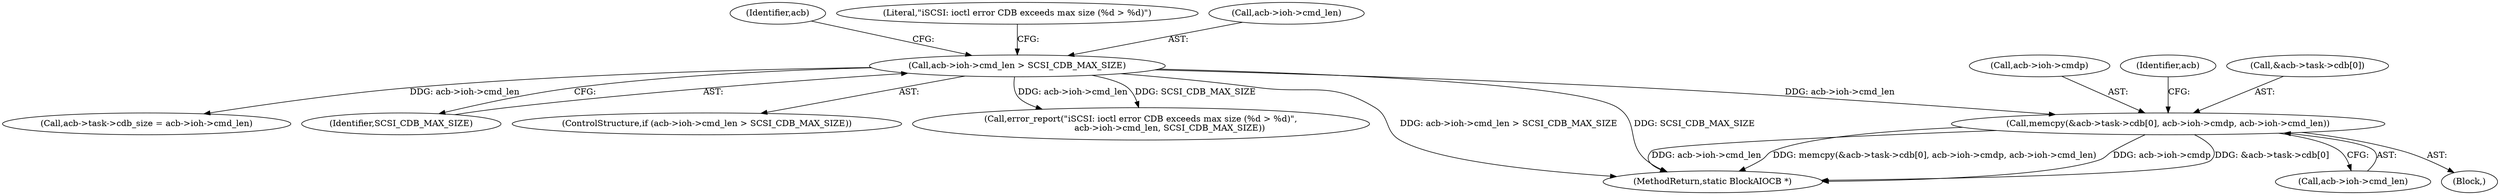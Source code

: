 digraph "0_qemu_a6b3167fa0e825aebb5a7cd8b437b6d41584a196@API" {
"1000243" [label="(Call,memcpy(&acb->task->cdb[0], acb->ioh->cmdp, acb->ioh->cmd_len))"];
"1000171" [label="(Call,acb->ioh->cmd_len > SCSI_CDB_MAX_SIZE)"];
"1000252" [label="(Call,acb->ioh->cmdp)"];
"1000420" [label="(MethodReturn,static BlockAIOCB *)"];
"1000193" [label="(Identifier,acb)"];
"1000232" [label="(Call,acb->task->cdb_size = acb->ioh->cmd_len)"];
"1000243" [label="(Call,memcpy(&acb->task->cdb[0], acb->ioh->cmdp, acb->ioh->cmd_len))"];
"1000177" [label="(Identifier,SCSI_CDB_MAX_SIZE)"];
"1000257" [label="(Call,acb->ioh->cmd_len)"];
"1000180" [label="(Literal,\"iSCSI: ioctl error CDB exceeds max size (%d > %d)\")"];
"1000265" [label="(Identifier,acb)"];
"1000171" [label="(Call,acb->ioh->cmd_len > SCSI_CDB_MAX_SIZE)"];
"1000170" [label="(ControlStructure,if (acb->ioh->cmd_len > SCSI_CDB_MAX_SIZE))"];
"1000179" [label="(Call,error_report(\"iSCSI: ioctl error CDB exceeds max size (%d > %d)\",\n                     acb->ioh->cmd_len, SCSI_CDB_MAX_SIZE))"];
"1000244" [label="(Call,&acb->task->cdb[0])"];
"1000107" [label="(Block,)"];
"1000172" [label="(Call,acb->ioh->cmd_len)"];
"1000243" -> "1000107"  [label="AST: "];
"1000243" -> "1000257"  [label="CFG: "];
"1000244" -> "1000243"  [label="AST: "];
"1000252" -> "1000243"  [label="AST: "];
"1000257" -> "1000243"  [label="AST: "];
"1000265" -> "1000243"  [label="CFG: "];
"1000243" -> "1000420"  [label="DDG: acb->ioh->cmdp"];
"1000243" -> "1000420"  [label="DDG: &acb->task->cdb[0]"];
"1000243" -> "1000420"  [label="DDG: acb->ioh->cmd_len"];
"1000243" -> "1000420"  [label="DDG: memcpy(&acb->task->cdb[0], acb->ioh->cmdp, acb->ioh->cmd_len)"];
"1000171" -> "1000243"  [label="DDG: acb->ioh->cmd_len"];
"1000171" -> "1000170"  [label="AST: "];
"1000171" -> "1000177"  [label="CFG: "];
"1000172" -> "1000171"  [label="AST: "];
"1000177" -> "1000171"  [label="AST: "];
"1000180" -> "1000171"  [label="CFG: "];
"1000193" -> "1000171"  [label="CFG: "];
"1000171" -> "1000420"  [label="DDG: acb->ioh->cmd_len > SCSI_CDB_MAX_SIZE"];
"1000171" -> "1000420"  [label="DDG: SCSI_CDB_MAX_SIZE"];
"1000171" -> "1000179"  [label="DDG: acb->ioh->cmd_len"];
"1000171" -> "1000179"  [label="DDG: SCSI_CDB_MAX_SIZE"];
"1000171" -> "1000232"  [label="DDG: acb->ioh->cmd_len"];
}
